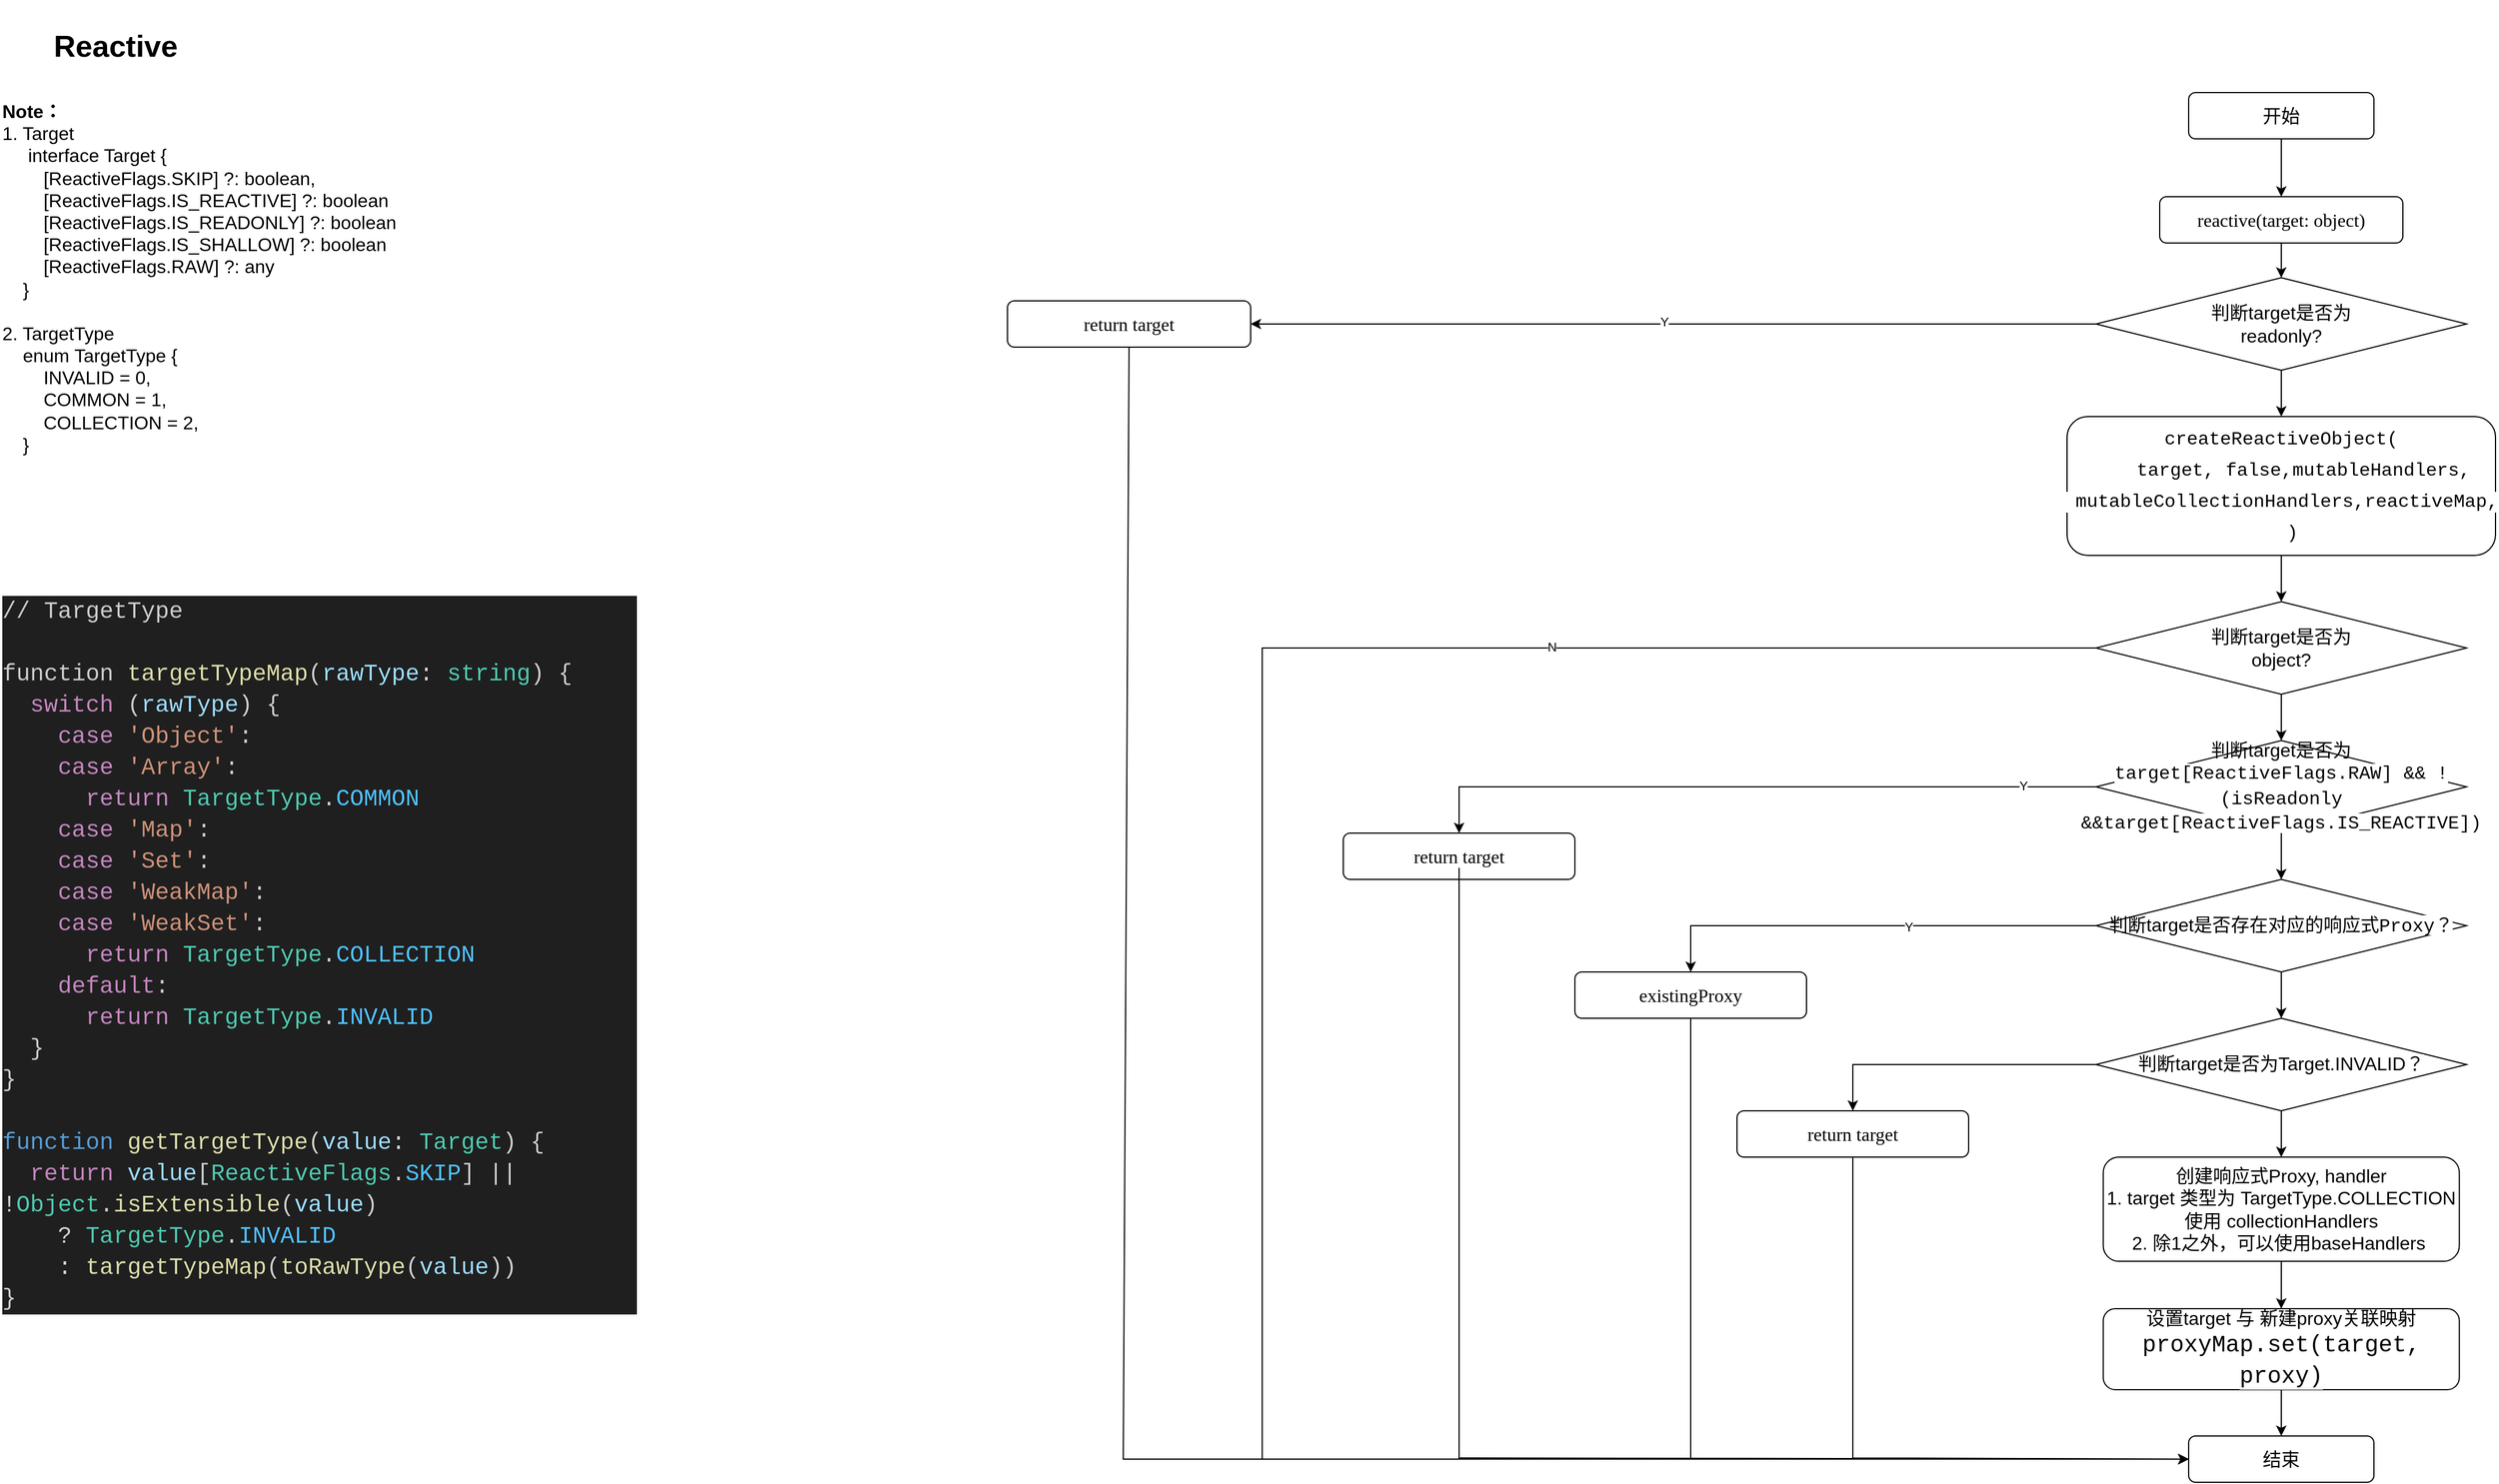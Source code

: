 <mxfile version="21.6.1" type="device">
  <diagram name="第 1 页" id="i6MQzUItMrL2s_9ixCZ9">
    <mxGraphModel dx="3169" dy="1471" grid="1" gridSize="10" guides="1" tooltips="1" connect="1" arrows="1" fold="1" page="1" pageScale="1" pageWidth="1169" pageHeight="827" math="0" shadow="0">
      <root>
        <mxCell id="0" />
        <mxCell id="1" parent="0" />
        <mxCell id="yXJMe5tw-wj3yFqUXWoE-2" value="开始" style="rounded=1;whiteSpace=wrap;html=1;fontSize=16;" vertex="1" parent="1">
          <mxGeometry x="770" y="120" width="160" height="40" as="geometry" />
        </mxCell>
        <mxCell id="yXJMe5tw-wj3yFqUXWoE-3" value="reactive(target: object)" style="rounded=1;whiteSpace=wrap;html=1;fontSize=16;fontFamily=Lucida Console;" vertex="1" parent="1">
          <mxGeometry x="745" y="210" width="210" height="40" as="geometry" />
        </mxCell>
        <mxCell id="yXJMe5tw-wj3yFqUXWoE-4" value="" style="endArrow=classic;html=1;rounded=0;exitX=0.5;exitY=1;exitDx=0;exitDy=0;entryX=0.5;entryY=0;entryDx=0;entryDy=0;" edge="1" parent="1" source="yXJMe5tw-wj3yFqUXWoE-2" target="yXJMe5tw-wj3yFqUXWoE-3">
          <mxGeometry width="50" height="50" relative="1" as="geometry">
            <mxPoint x="820" y="500" as="sourcePoint" />
            <mxPoint x="870" y="450" as="targetPoint" />
          </mxGeometry>
        </mxCell>
        <mxCell id="yXJMe5tw-wj3yFqUXWoE-5" value="&lt;div style=&quot;font-family: Consolas, &amp;quot;Courier New&amp;quot;, monospace; line-height: 27px;&quot;&gt;&lt;div style=&quot;&quot;&gt;&lt;span style=&quot;background-color: rgb(255, 255, 255);&quot;&gt;createReactiveObject(&lt;/span&gt;&lt;/div&gt;&lt;div style=&quot;&quot;&gt;&lt;span style=&quot;background-color: rgb(255, 255, 255);&quot;&gt;&amp;nbsp; &amp;nbsp; target,&lt;/span&gt;&lt;span style=&quot;background-color: rgb(255, 255, 255);&quot;&gt;&amp;nbsp;false,&lt;/span&gt;&lt;span style=&quot;background-color: rgb(255, 255, 255);&quot;&gt;mutableHandlers,&lt;/span&gt;&lt;/div&gt;&lt;div style=&quot;&quot;&gt;&lt;span style=&quot;background-color: rgb(255, 255, 255);&quot;&gt;&amp;nbsp;mutableCollectionHandlers,&lt;/span&gt;&lt;span style=&quot;background-color: rgb(255, 255, 255);&quot;&gt;reactiveMap,&lt;/span&gt;&lt;/div&gt;&lt;div style=&quot;&quot;&gt;&lt;span style=&quot;background-color: rgb(255, 255, 255);&quot;&gt;&amp;nbsp; )&lt;/span&gt;&lt;/div&gt;&lt;/div&gt;" style="rounded=1;whiteSpace=wrap;html=1;fontSize=16;" vertex="1" parent="1">
          <mxGeometry x="665" y="400" width="370" height="120" as="geometry" />
        </mxCell>
        <mxCell id="yXJMe5tw-wj3yFqUXWoE-6" value="&lt;b&gt;Note：&lt;/b&gt;&lt;br&gt;1. Target&lt;br&gt;&amp;nbsp; &amp;nbsp; &amp;nbsp;interface Target {&lt;br&gt;&amp;nbsp; &amp;nbsp; &amp;nbsp; &amp;nbsp; [ReactiveFlags.SKIP] ?: boolean,&lt;br&gt;&amp;nbsp; &amp;nbsp; &amp;nbsp; &amp;nbsp; [ReactiveFlags.IS_REACTIVE] ?: boolean&lt;br&gt;&lt;span style=&quot;&quot;&gt;&lt;span style=&quot;white-space: pre;&quot;&gt;&amp;nbsp;&amp;nbsp;&amp;nbsp;&amp;nbsp;    &lt;/span&gt;&lt;/span&gt;[ReactiveFlags.IS_READONLY] ?: boolean&lt;br&gt;&lt;span style=&quot;&quot;&gt;&lt;span style=&quot;white-space: pre;&quot;&gt;&amp;nbsp;&amp;nbsp;&amp;nbsp;&amp;nbsp;    &lt;/span&gt;&lt;/span&gt;[ReactiveFlags.IS_SHALLOW] ?: boolean&lt;br&gt;&lt;span style=&quot;&quot;&gt;&lt;span style=&quot;white-space: pre;&quot;&gt;&amp;nbsp;&amp;nbsp;&amp;nbsp;&amp;nbsp;    &lt;/span&gt;&lt;/span&gt;[ReactiveFlags.RAW] ?: any&lt;br&gt;&amp;nbsp; &amp;nbsp; }&lt;br&gt;&amp;nbsp; &amp;nbsp;&amp;nbsp;&lt;br&gt;2. TargetType&lt;br&gt;&amp;nbsp; &amp;nbsp; enum&amp;nbsp;TargetType {&lt;br&gt;&lt;span style=&quot;white-space: pre;&quot;&gt;&#x9;&lt;/span&gt;INVALID = 0,&lt;br&gt;&lt;span style=&quot;white-space: pre;&quot;&gt;&#x9;&lt;/span&gt;COMMON = 1,&lt;br&gt;&lt;span style=&quot;white-space: pre;&quot;&gt;&#x9;&lt;/span&gt;COLLECTION = 2,&lt;br&gt;&amp;nbsp; &amp;nbsp; }&lt;br&gt;&lt;span style=&quot;&quot;&gt;&lt;span style=&quot;white-space: pre;&quot;&gt;&amp;nbsp;&amp;nbsp;&amp;nbsp;&amp;nbsp;&lt;/span&gt;&lt;/span&gt;" style="text;html=1;strokeColor=none;fillColor=none;align=left;verticalAlign=top;whiteSpace=wrap;rounded=0;fontSize=16;" vertex="1" parent="1">
          <mxGeometry x="-1120" y="120" width="520" height="370" as="geometry" />
        </mxCell>
        <mxCell id="yXJMe5tw-wj3yFqUXWoE-7" value="Reactive" style="text;html=1;strokeColor=none;fillColor=none;align=center;verticalAlign=middle;whiteSpace=wrap;rounded=0;fontSize=26;fontStyle=1" vertex="1" parent="1">
          <mxGeometry x="-1120" y="40" width="200" height="80" as="geometry" />
        </mxCell>
        <mxCell id="yXJMe5tw-wj3yFqUXWoE-8" value="判断target是否为&lt;br&gt;readonly?" style="rhombus;whiteSpace=wrap;html=1;fontSize=16;" vertex="1" parent="1">
          <mxGeometry x="690" y="280" width="320" height="80" as="geometry" />
        </mxCell>
        <mxCell id="yXJMe5tw-wj3yFqUXWoE-9" value="" style="endArrow=classic;html=1;rounded=0;exitX=0.5;exitY=1;exitDx=0;exitDy=0;entryX=0.5;entryY=0;entryDx=0;entryDy=0;" edge="1" parent="1" source="yXJMe5tw-wj3yFqUXWoE-3" target="yXJMe5tw-wj3yFqUXWoE-8">
          <mxGeometry width="50" height="50" relative="1" as="geometry">
            <mxPoint x="1010" y="300" as="sourcePoint" />
            <mxPoint x="1060" y="250" as="targetPoint" />
          </mxGeometry>
        </mxCell>
        <mxCell id="yXJMe5tw-wj3yFqUXWoE-10" value="return target" style="rounded=1;whiteSpace=wrap;html=1;fontSize=16;fontFamily=Lucida Console;" vertex="1" parent="1">
          <mxGeometry x="-250" y="300" width="210" height="40" as="geometry" />
        </mxCell>
        <mxCell id="yXJMe5tw-wj3yFqUXWoE-11" value="" style="endArrow=classic;html=1;rounded=0;entryX=1;entryY=0.5;entryDx=0;entryDy=0;exitX=0;exitY=0.5;exitDx=0;exitDy=0;" edge="1" parent="1" source="yXJMe5tw-wj3yFqUXWoE-8" target="yXJMe5tw-wj3yFqUXWoE-10">
          <mxGeometry width="50" height="50" relative="1" as="geometry">
            <mxPoint x="490" y="410" as="sourcePoint" />
            <mxPoint x="540" y="360" as="targetPoint" />
          </mxGeometry>
        </mxCell>
        <mxCell id="yXJMe5tw-wj3yFqUXWoE-12" value="Y" style="edgeLabel;html=1;align=center;verticalAlign=middle;resizable=0;points=[];" vertex="1" connectable="0" parent="yXJMe5tw-wj3yFqUXWoE-11">
          <mxGeometry x="0.022" y="-2" relative="1" as="geometry">
            <mxPoint as="offset" />
          </mxGeometry>
        </mxCell>
        <mxCell id="yXJMe5tw-wj3yFqUXWoE-13" value="结束" style="rounded=1;whiteSpace=wrap;html=1;fontSize=16;" vertex="1" parent="1">
          <mxGeometry x="770" y="1281" width="160" height="40" as="geometry" />
        </mxCell>
        <mxCell id="yXJMe5tw-wj3yFqUXWoE-14" value="" style="endArrow=classic;html=1;rounded=0;exitX=0.5;exitY=1;exitDx=0;exitDy=0;entryX=0;entryY=0.5;entryDx=0;entryDy=0;" edge="1" parent="1" source="yXJMe5tw-wj3yFqUXWoE-10" target="yXJMe5tw-wj3yFqUXWoE-13">
          <mxGeometry width="50" height="50" relative="1" as="geometry">
            <mxPoint x="380" y="790" as="sourcePoint" />
            <mxPoint x="430" y="740" as="targetPoint" />
            <Array as="points">
              <mxPoint x="-150" y="1301" />
            </Array>
          </mxGeometry>
        </mxCell>
        <mxCell id="yXJMe5tw-wj3yFqUXWoE-15" value="" style="endArrow=classic;html=1;rounded=0;exitX=0.5;exitY=1;exitDx=0;exitDy=0;entryX=0.5;entryY=0;entryDx=0;entryDy=0;" edge="1" parent="1" source="yXJMe5tw-wj3yFqUXWoE-8" target="yXJMe5tw-wj3yFqUXWoE-5">
          <mxGeometry width="50" height="50" relative="1" as="geometry">
            <mxPoint x="980" y="440" as="sourcePoint" />
            <mxPoint x="1030" y="390" as="targetPoint" />
          </mxGeometry>
        </mxCell>
        <mxCell id="yXJMe5tw-wj3yFqUXWoE-17" value="判断target是否为&lt;br&gt;object?" style="rhombus;whiteSpace=wrap;html=1;fontSize=16;" vertex="1" parent="1">
          <mxGeometry x="690" y="560" width="320" height="80" as="geometry" />
        </mxCell>
        <mxCell id="yXJMe5tw-wj3yFqUXWoE-18" value="" style="endArrow=classic;html=1;rounded=0;exitX=0.5;exitY=1;exitDx=0;exitDy=0;" edge="1" parent="1" source="yXJMe5tw-wj3yFqUXWoE-5" target="yXJMe5tw-wj3yFqUXWoE-17">
          <mxGeometry width="50" height="50" relative="1" as="geometry">
            <mxPoint x="1170" y="570" as="sourcePoint" />
            <mxPoint x="1170" y="610" as="targetPoint" />
          </mxGeometry>
        </mxCell>
        <mxCell id="yXJMe5tw-wj3yFqUXWoE-19" value="" style="endArrow=classic;html=1;rounded=0;exitX=0;exitY=0.5;exitDx=0;exitDy=0;entryX=0;entryY=0.5;entryDx=0;entryDy=0;" edge="1" parent="1" source="yXJMe5tw-wj3yFqUXWoE-17" target="yXJMe5tw-wj3yFqUXWoE-13">
          <mxGeometry width="50" height="50" relative="1" as="geometry">
            <mxPoint x="540" y="760" as="sourcePoint" />
            <mxPoint x="810" y="1304.444" as="targetPoint" />
            <Array as="points">
              <mxPoint x="-30" y="600" />
              <mxPoint x="-30" y="1301" />
            </Array>
          </mxGeometry>
        </mxCell>
        <mxCell id="yXJMe5tw-wj3yFqUXWoE-20" value="N" style="edgeLabel;html=1;align=center;verticalAlign=middle;resizable=0;points=[];" vertex="1" connectable="0" parent="yXJMe5tw-wj3yFqUXWoE-19">
          <mxGeometry x="-0.802" y="-1" relative="1" as="geometry">
            <mxPoint x="-250" as="offset" />
          </mxGeometry>
        </mxCell>
        <mxCell id="yXJMe5tw-wj3yFqUXWoE-21" value="判断target是否为&lt;span style=&quot;font-family: Consolas, &amp;quot;Courier New&amp;quot;, monospace; background-color: rgb(255, 255, 255);&quot;&gt;target[ReactiveFlags.RAW] &amp;amp;&amp;amp; !&lt;/span&gt;&lt;span style=&quot;font-family: Consolas, &amp;quot;Courier New&amp;quot;, monospace; background-color: rgb(255, 255, 255);&quot;&gt;(isReadonly &amp;amp;&amp;amp;target[ReactiveFlags.IS_REACTIVE])&lt;/span&gt;" style="rhombus;whiteSpace=wrap;html=1;fontSize=16;" vertex="1" parent="1">
          <mxGeometry x="690" y="680" width="320" height="80" as="geometry" />
        </mxCell>
        <mxCell id="yXJMe5tw-wj3yFqUXWoE-22" value="" style="endArrow=classic;html=1;rounded=0;exitX=0.5;exitY=1;exitDx=0;exitDy=0;entryX=0.5;entryY=0;entryDx=0;entryDy=0;" edge="1" parent="1" source="yXJMe5tw-wj3yFqUXWoE-17" target="yXJMe5tw-wj3yFqUXWoE-21">
          <mxGeometry width="50" height="50" relative="1" as="geometry">
            <mxPoint x="940" y="680" as="sourcePoint" />
            <mxPoint x="990" y="630" as="targetPoint" />
          </mxGeometry>
        </mxCell>
        <mxCell id="yXJMe5tw-wj3yFqUXWoE-23" value="" style="endArrow=classic;html=1;rounded=0;exitX=0;exitY=0.5;exitDx=0;exitDy=0;entryX=0.5;entryY=0;entryDx=0;entryDy=0;" edge="1" parent="1" source="yXJMe5tw-wj3yFqUXWoE-21" target="yXJMe5tw-wj3yFqUXWoE-25">
          <mxGeometry width="50" height="50" relative="1" as="geometry">
            <mxPoint x="680" y="700" as="sourcePoint" />
            <mxPoint x="680" y="1090" as="targetPoint" />
            <Array as="points">
              <mxPoint x="140" y="720" />
            </Array>
          </mxGeometry>
        </mxCell>
        <mxCell id="yXJMe5tw-wj3yFqUXWoE-24" value="Y" style="edgeLabel;html=1;align=center;verticalAlign=middle;resizable=0;points=[];" vertex="1" connectable="0" parent="yXJMe5tw-wj3yFqUXWoE-23">
          <mxGeometry x="-0.787" y="-1" relative="1" as="geometry">
            <mxPoint as="offset" />
          </mxGeometry>
        </mxCell>
        <mxCell id="yXJMe5tw-wj3yFqUXWoE-25" value="return target" style="rounded=1;whiteSpace=wrap;html=1;fontSize=16;fontFamily=Lucida Console;" vertex="1" parent="1">
          <mxGeometry x="40" y="760" width="200" height="40" as="geometry" />
        </mxCell>
        <mxCell id="yXJMe5tw-wj3yFqUXWoE-26" value="" style="endArrow=classic;html=1;rounded=0;entryX=0;entryY=0.5;entryDx=0;entryDy=0;" edge="1" parent="1" target="yXJMe5tw-wj3yFqUXWoE-13">
          <mxGeometry width="50" height="50" relative="1" as="geometry">
            <mxPoint x="140" y="790" as="sourcePoint" />
            <mxPoint x="770" y="1290" as="targetPoint" />
            <Array as="points">
              <mxPoint x="140" y="1300" />
            </Array>
          </mxGeometry>
        </mxCell>
        <mxCell id="yXJMe5tw-wj3yFqUXWoE-27" value="判断target是否&lt;span style=&quot;background-color: rgb(255, 255, 255);&quot;&gt;存在对应的响应式&lt;font face=&quot;Consolas, Courier New, monospace&quot;&gt;Proxy？&lt;/font&gt;&lt;/span&gt;" style="rhombus;whiteSpace=wrap;html=1;fontSize=16;" vertex="1" parent="1">
          <mxGeometry x="690" y="800" width="320" height="80" as="geometry" />
        </mxCell>
        <mxCell id="yXJMe5tw-wj3yFqUXWoE-28" value="" style="endArrow=classic;html=1;rounded=0;exitX=0.5;exitY=1;exitDx=0;exitDy=0;entryX=0.5;entryY=0;entryDx=0;entryDy=0;" edge="1" parent="1" source="yXJMe5tw-wj3yFqUXWoE-21" target="yXJMe5tw-wj3yFqUXWoE-27">
          <mxGeometry width="50" height="50" relative="1" as="geometry">
            <mxPoint x="600" y="830" as="sourcePoint" />
            <mxPoint x="650" y="780" as="targetPoint" />
          </mxGeometry>
        </mxCell>
        <mxCell id="yXJMe5tw-wj3yFqUXWoE-29" value="" style="endArrow=classic;html=1;rounded=0;exitX=0;exitY=0.5;exitDx=0;exitDy=0;entryX=0.5;entryY=0;entryDx=0;entryDy=0;" edge="1" parent="1" source="yXJMe5tw-wj3yFqUXWoE-27" target="yXJMe5tw-wj3yFqUXWoE-30">
          <mxGeometry width="50" height="50" relative="1" as="geometry">
            <mxPoint x="480" y="1010" as="sourcePoint" />
            <mxPoint x="530" y="870" as="targetPoint" />
            <Array as="points">
              <mxPoint x="340" y="840" />
            </Array>
          </mxGeometry>
        </mxCell>
        <mxCell id="yXJMe5tw-wj3yFqUXWoE-31" value="Y" style="edgeLabel;html=1;align=center;verticalAlign=middle;resizable=0;points=[];" vertex="1" connectable="0" parent="yXJMe5tw-wj3yFqUXWoE-29">
          <mxGeometry x="-0.17" y="1" relative="1" as="geometry">
            <mxPoint as="offset" />
          </mxGeometry>
        </mxCell>
        <mxCell id="yXJMe5tw-wj3yFqUXWoE-30" value="existingProxy" style="rounded=1;whiteSpace=wrap;html=1;fontSize=16;fontFamily=Lucida Console;" vertex="1" parent="1">
          <mxGeometry x="240" y="880" width="200" height="40" as="geometry" />
        </mxCell>
        <mxCell id="yXJMe5tw-wj3yFqUXWoE-32" value="" style="endArrow=classic;html=1;rounded=0;exitX=0.5;exitY=1;exitDx=0;exitDy=0;entryX=0;entryY=0.5;entryDx=0;entryDy=0;" edge="1" parent="1" source="yXJMe5tw-wj3yFqUXWoE-30" target="yXJMe5tw-wj3yFqUXWoE-13">
          <mxGeometry width="50" height="50" relative="1" as="geometry">
            <mxPoint x="400" y="1190" as="sourcePoint" />
            <mxPoint x="450" y="1140" as="targetPoint" />
            <Array as="points">
              <mxPoint x="340" y="1301" />
            </Array>
          </mxGeometry>
        </mxCell>
        <mxCell id="yXJMe5tw-wj3yFqUXWoE-33" value="&lt;div style=&quot;color: rgb(204, 204, 204); background-color: rgb(31, 31, 31); font-family: Consolas, &amp;quot;Courier New&amp;quot;, monospace; font-size: 20px; line-height: 27px;&quot;&gt;&lt;div&gt;// TargetType&lt;/div&gt;&lt;div&gt;&lt;br&gt;&lt;/div&gt;&lt;div&gt;function &lt;span style=&quot;color: rgb(220, 220, 170);&quot;&gt;targetTypeMap&lt;/span&gt;(&lt;span style=&quot;color: rgb(156, 220, 254);&quot;&gt;rawType&lt;/span&gt;&lt;span style=&quot;color: rgb(212, 212, 212);&quot;&gt;:&lt;/span&gt; &lt;span style=&quot;color: rgb(78, 201, 176);&quot;&gt;string&lt;/span&gt;) {&lt;br&gt;&lt;/div&gt;&lt;div&gt;&amp;nbsp; &lt;span style=&quot;color: #c586c0;&quot;&gt;switch&lt;/span&gt; (&lt;span style=&quot;color: #9cdcfe;&quot;&gt;rawType&lt;/span&gt;) {&lt;/div&gt;&lt;div&gt;&amp;nbsp; &amp;nbsp; &lt;span style=&quot;color: #c586c0;&quot;&gt;case&lt;/span&gt; &lt;span style=&quot;color: #ce9178;&quot;&gt;&#39;Object&#39;&lt;/span&gt;:&lt;/div&gt;&lt;div&gt;&amp;nbsp; &amp;nbsp; &lt;span style=&quot;color: #c586c0;&quot;&gt;case&lt;/span&gt; &lt;span style=&quot;color: #ce9178;&quot;&gt;&#39;Array&#39;&lt;/span&gt;:&lt;/div&gt;&lt;div&gt;&amp;nbsp; &amp;nbsp; &amp;nbsp; &lt;span style=&quot;color: #c586c0;&quot;&gt;return&lt;/span&gt; &lt;span style=&quot;color: #4ec9b0;&quot;&gt;TargetType&lt;/span&gt;.&lt;span style=&quot;color: #4fc1ff;&quot;&gt;COMMON&lt;/span&gt;&lt;/div&gt;&lt;div&gt;&amp;nbsp; &amp;nbsp; &lt;span style=&quot;color: #c586c0;&quot;&gt;case&lt;/span&gt; &lt;span style=&quot;color: #ce9178;&quot;&gt;&#39;Map&#39;&lt;/span&gt;:&lt;/div&gt;&lt;div&gt;&amp;nbsp; &amp;nbsp; &lt;span style=&quot;color: #c586c0;&quot;&gt;case&lt;/span&gt; &lt;span style=&quot;color: #ce9178;&quot;&gt;&#39;Set&#39;&lt;/span&gt;:&lt;/div&gt;&lt;div&gt;&amp;nbsp; &amp;nbsp; &lt;span style=&quot;color: #c586c0;&quot;&gt;case&lt;/span&gt; &lt;span style=&quot;color: #ce9178;&quot;&gt;&#39;WeakMap&#39;&lt;/span&gt;:&lt;/div&gt;&lt;div&gt;&amp;nbsp; &amp;nbsp; &lt;span style=&quot;color: #c586c0;&quot;&gt;case&lt;/span&gt; &lt;span style=&quot;color: #ce9178;&quot;&gt;&#39;WeakSet&#39;&lt;/span&gt;:&lt;/div&gt;&lt;div&gt;&amp;nbsp; &amp;nbsp; &amp;nbsp; &lt;span style=&quot;color: #c586c0;&quot;&gt;return&lt;/span&gt; &lt;span style=&quot;color: #4ec9b0;&quot;&gt;TargetType&lt;/span&gt;.&lt;span style=&quot;color: #4fc1ff;&quot;&gt;COLLECTION&lt;/span&gt;&lt;/div&gt;&lt;div&gt;&amp;nbsp; &amp;nbsp; &lt;span style=&quot;color: #c586c0;&quot;&gt;default&lt;/span&gt;:&lt;/div&gt;&lt;div&gt;&amp;nbsp; &amp;nbsp; &amp;nbsp; &lt;span style=&quot;color: #c586c0;&quot;&gt;return&lt;/span&gt; &lt;span style=&quot;color: #4ec9b0;&quot;&gt;TargetType&lt;/span&gt;.&lt;span style=&quot;color: #4fc1ff;&quot;&gt;INVALID&lt;/span&gt;&lt;/div&gt;&lt;div&gt;&amp;nbsp; }&lt;/div&gt;&lt;div&gt;}&lt;/div&gt;&lt;br&gt;&lt;div&gt;&lt;span style=&quot;color: #569cd6;&quot;&gt;function&lt;/span&gt; &lt;span style=&quot;color: #dcdcaa;&quot;&gt;getTargetType&lt;/span&gt;(&lt;span style=&quot;color: #9cdcfe;&quot;&gt;value&lt;/span&gt;&lt;span style=&quot;color: #d4d4d4;&quot;&gt;:&lt;/span&gt; &lt;span style=&quot;color: #4ec9b0;&quot;&gt;Target&lt;/span&gt;) {&lt;/div&gt;&lt;div&gt;&amp;nbsp; &lt;span style=&quot;color: #c586c0;&quot;&gt;return&lt;/span&gt; &lt;span style=&quot;color: #9cdcfe;&quot;&gt;value&lt;/span&gt;[&lt;span style=&quot;color: #4ec9b0;&quot;&gt;ReactiveFlags&lt;/span&gt;.&lt;span style=&quot;color: #4fc1ff;&quot;&gt;SKIP&lt;/span&gt;] &lt;span style=&quot;color: #d4d4d4;&quot;&gt;||&lt;/span&gt; &lt;span style=&quot;color: #d4d4d4;&quot;&gt;!&lt;/span&gt;&lt;span style=&quot;color: #4ec9b0;&quot;&gt;Object&lt;/span&gt;.&lt;span style=&quot;color: #dcdcaa;&quot;&gt;isExtensible&lt;/span&gt;(&lt;span style=&quot;color: #9cdcfe;&quot;&gt;value&lt;/span&gt;)&lt;/div&gt;&lt;div&gt;&amp;nbsp; &amp;nbsp; &lt;span style=&quot;color: #d4d4d4;&quot;&gt;?&lt;/span&gt; &lt;span style=&quot;color: #4ec9b0;&quot;&gt;TargetType&lt;/span&gt;.&lt;span style=&quot;color: #4fc1ff;&quot;&gt;INVALID&lt;/span&gt;&lt;/div&gt;&lt;div&gt;&amp;nbsp; &amp;nbsp; &lt;span style=&quot;color: #d4d4d4;&quot;&gt;:&lt;/span&gt; &lt;span style=&quot;color: #dcdcaa;&quot;&gt;targetTypeMap&lt;/span&gt;(&lt;span style=&quot;color: #dcdcaa;&quot;&gt;toRawType&lt;/span&gt;(&lt;span style=&quot;color: #9cdcfe;&quot;&gt;value&lt;/span&gt;))&lt;/div&gt;&lt;div&gt;}&lt;/div&gt;&lt;/div&gt;" style="text;html=1;strokeColor=none;fillColor=none;align=left;verticalAlign=middle;whiteSpace=wrap;rounded=0;" vertex="1" parent="1">
          <mxGeometry x="-1120" y="560" width="550" height="610" as="geometry" />
        </mxCell>
        <mxCell id="yXJMe5tw-wj3yFqUXWoE-34" value="判断target是否为Target.INVALID&lt;span style=&quot;background-color: rgb(255, 255, 255);&quot;&gt;&lt;font face=&quot;Consolas, Courier New, monospace&quot;&gt;？&lt;/font&gt;&lt;/span&gt;" style="rhombus;whiteSpace=wrap;html=1;fontSize=16;" vertex="1" parent="1">
          <mxGeometry x="690" y="920" width="320" height="80" as="geometry" />
        </mxCell>
        <mxCell id="yXJMe5tw-wj3yFqUXWoE-35" value="" style="endArrow=classic;html=1;rounded=0;exitX=0.5;exitY=1;exitDx=0;exitDy=0;entryX=0.5;entryY=0;entryDx=0;entryDy=0;" edge="1" parent="1" source="yXJMe5tw-wj3yFqUXWoE-27" target="yXJMe5tw-wj3yFqUXWoE-34">
          <mxGeometry width="50" height="50" relative="1" as="geometry">
            <mxPoint x="910" y="940" as="sourcePoint" />
            <mxPoint x="960" y="890" as="targetPoint" />
          </mxGeometry>
        </mxCell>
        <mxCell id="yXJMe5tw-wj3yFqUXWoE-36" value="" style="endArrow=classic;html=1;rounded=0;exitX=0;exitY=0.5;exitDx=0;exitDy=0;" edge="1" parent="1" source="yXJMe5tw-wj3yFqUXWoE-34" target="yXJMe5tw-wj3yFqUXWoE-37">
          <mxGeometry width="50" height="50" relative="1" as="geometry">
            <mxPoint x="540" y="1120" as="sourcePoint" />
            <mxPoint x="680" y="1060" as="targetPoint" />
            <Array as="points">
              <mxPoint x="480" y="960" />
            </Array>
          </mxGeometry>
        </mxCell>
        <mxCell id="yXJMe5tw-wj3yFqUXWoE-37" value="return target" style="rounded=1;whiteSpace=wrap;html=1;fontSize=16;fontFamily=Lucida Console;" vertex="1" parent="1">
          <mxGeometry x="380" y="1000" width="200" height="40" as="geometry" />
        </mxCell>
        <mxCell id="yXJMe5tw-wj3yFqUXWoE-38" value="" style="endArrow=classic;html=1;rounded=0;exitX=0.5;exitY=1;exitDx=0;exitDy=0;entryX=0;entryY=0.5;entryDx=0;entryDy=0;" edge="1" parent="1" source="yXJMe5tw-wj3yFqUXWoE-37" target="yXJMe5tw-wj3yFqUXWoE-13">
          <mxGeometry width="50" height="50" relative="1" as="geometry">
            <mxPoint x="550" y="1190" as="sourcePoint" />
            <mxPoint x="600" y="1140" as="targetPoint" />
            <Array as="points">
              <mxPoint x="480" y="1300" />
            </Array>
          </mxGeometry>
        </mxCell>
        <mxCell id="yXJMe5tw-wj3yFqUXWoE-39" value="创建响应式Proxy, handler&lt;br&gt;1. target 类型为 TargetType.COLLECTION 使用 collectionHandlers&lt;br&gt;2. 除1之外，可以使用baseHandlers&amp;nbsp;" style="rounded=1;whiteSpace=wrap;html=1;fontSize=16;" vertex="1" parent="1">
          <mxGeometry x="696.25" y="1040" width="307.5" height="90" as="geometry" />
        </mxCell>
        <mxCell id="yXJMe5tw-wj3yFqUXWoE-40" value="" style="endArrow=classic;html=1;rounded=0;exitX=0.5;exitY=1;exitDx=0;exitDy=0;entryX=0.5;entryY=0;entryDx=0;entryDy=0;" edge="1" parent="1" source="yXJMe5tw-wj3yFqUXWoE-34" target="yXJMe5tw-wj3yFqUXWoE-39">
          <mxGeometry width="50" height="50" relative="1" as="geometry">
            <mxPoint x="1080" y="1120" as="sourcePoint" />
            <mxPoint x="1130" y="1070" as="targetPoint" />
          </mxGeometry>
        </mxCell>
        <mxCell id="yXJMe5tw-wj3yFqUXWoE-41" value="设置target 与 新建proxy关联映射&lt;br&gt;&lt;div style=&quot;font-family: Consolas, &amp;quot;Courier New&amp;quot;, monospace; font-size: 20px; line-height: 27px;&quot;&gt;&lt;span style=&quot;background-color: rgb(255, 255, 255);&quot;&gt;proxyMap.set(target, proxy)&lt;/span&gt;&lt;/div&gt;" style="rounded=1;whiteSpace=wrap;html=1;fontSize=16;" vertex="1" parent="1">
          <mxGeometry x="696.25" y="1171" width="307.5" height="70" as="geometry" />
        </mxCell>
        <mxCell id="yXJMe5tw-wj3yFqUXWoE-42" value="" style="endArrow=classic;html=1;rounded=0;exitX=0.5;exitY=1;exitDx=0;exitDy=0;entryX=0.5;entryY=0;entryDx=0;entryDy=0;" edge="1" parent="1" source="yXJMe5tw-wj3yFqUXWoE-39" target="yXJMe5tw-wj3yFqUXWoE-41">
          <mxGeometry width="50" height="50" relative="1" as="geometry">
            <mxPoint x="1100" y="1140" as="sourcePoint" />
            <mxPoint x="1100" y="1180" as="targetPoint" />
          </mxGeometry>
        </mxCell>
        <mxCell id="yXJMe5tw-wj3yFqUXWoE-43" value="" style="endArrow=classic;html=1;rounded=0;exitX=0.5;exitY=1;exitDx=0;exitDy=0;entryX=0.5;entryY=0;entryDx=0;entryDy=0;" edge="1" parent="1" source="yXJMe5tw-wj3yFqUXWoE-41" target="yXJMe5tw-wj3yFqUXWoE-13">
          <mxGeometry width="50" height="50" relative="1" as="geometry">
            <mxPoint x="1070" y="1330" as="sourcePoint" />
            <mxPoint x="1120" y="1280" as="targetPoint" />
          </mxGeometry>
        </mxCell>
      </root>
    </mxGraphModel>
  </diagram>
</mxfile>

